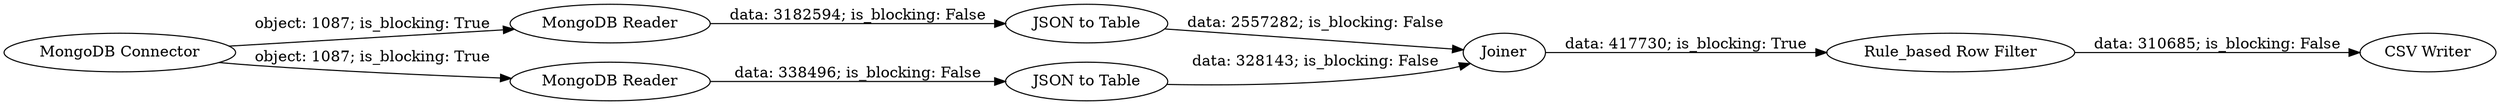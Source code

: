 digraph {
	"838301108806181951_6" [label=Joiner]
	"838301108806181951_8" [label="CSV Writer"]
	"838301108806181951_3" [label="MongoDB Reader"]
	"838301108806181951_1" [label="MongoDB Connector"]
	"838301108806181951_2" [label="MongoDB Reader"]
	"838301108806181951_4" [label="JSON to Table"]
	"838301108806181951_7" [label="Rule_based Row Filter"]
	"838301108806181951_5" [label="JSON to Table"]
	"838301108806181951_2" -> "838301108806181951_4" [label="data: 338496; is_blocking: False"]
	"838301108806181951_1" -> "838301108806181951_3" [label="object: 1087; is_blocking: True"]
	"838301108806181951_3" -> "838301108806181951_5" [label="data: 3182594; is_blocking: False"]
	"838301108806181951_7" -> "838301108806181951_8" [label="data: 310685; is_blocking: False"]
	"838301108806181951_5" -> "838301108806181951_6" [label="data: 2557282; is_blocking: False"]
	"838301108806181951_4" -> "838301108806181951_6" [label="data: 328143; is_blocking: False"]
	"838301108806181951_6" -> "838301108806181951_7" [label="data: 417730; is_blocking: True"]
	"838301108806181951_1" -> "838301108806181951_2" [label="object: 1087; is_blocking: True"]
	rankdir=LR
}
